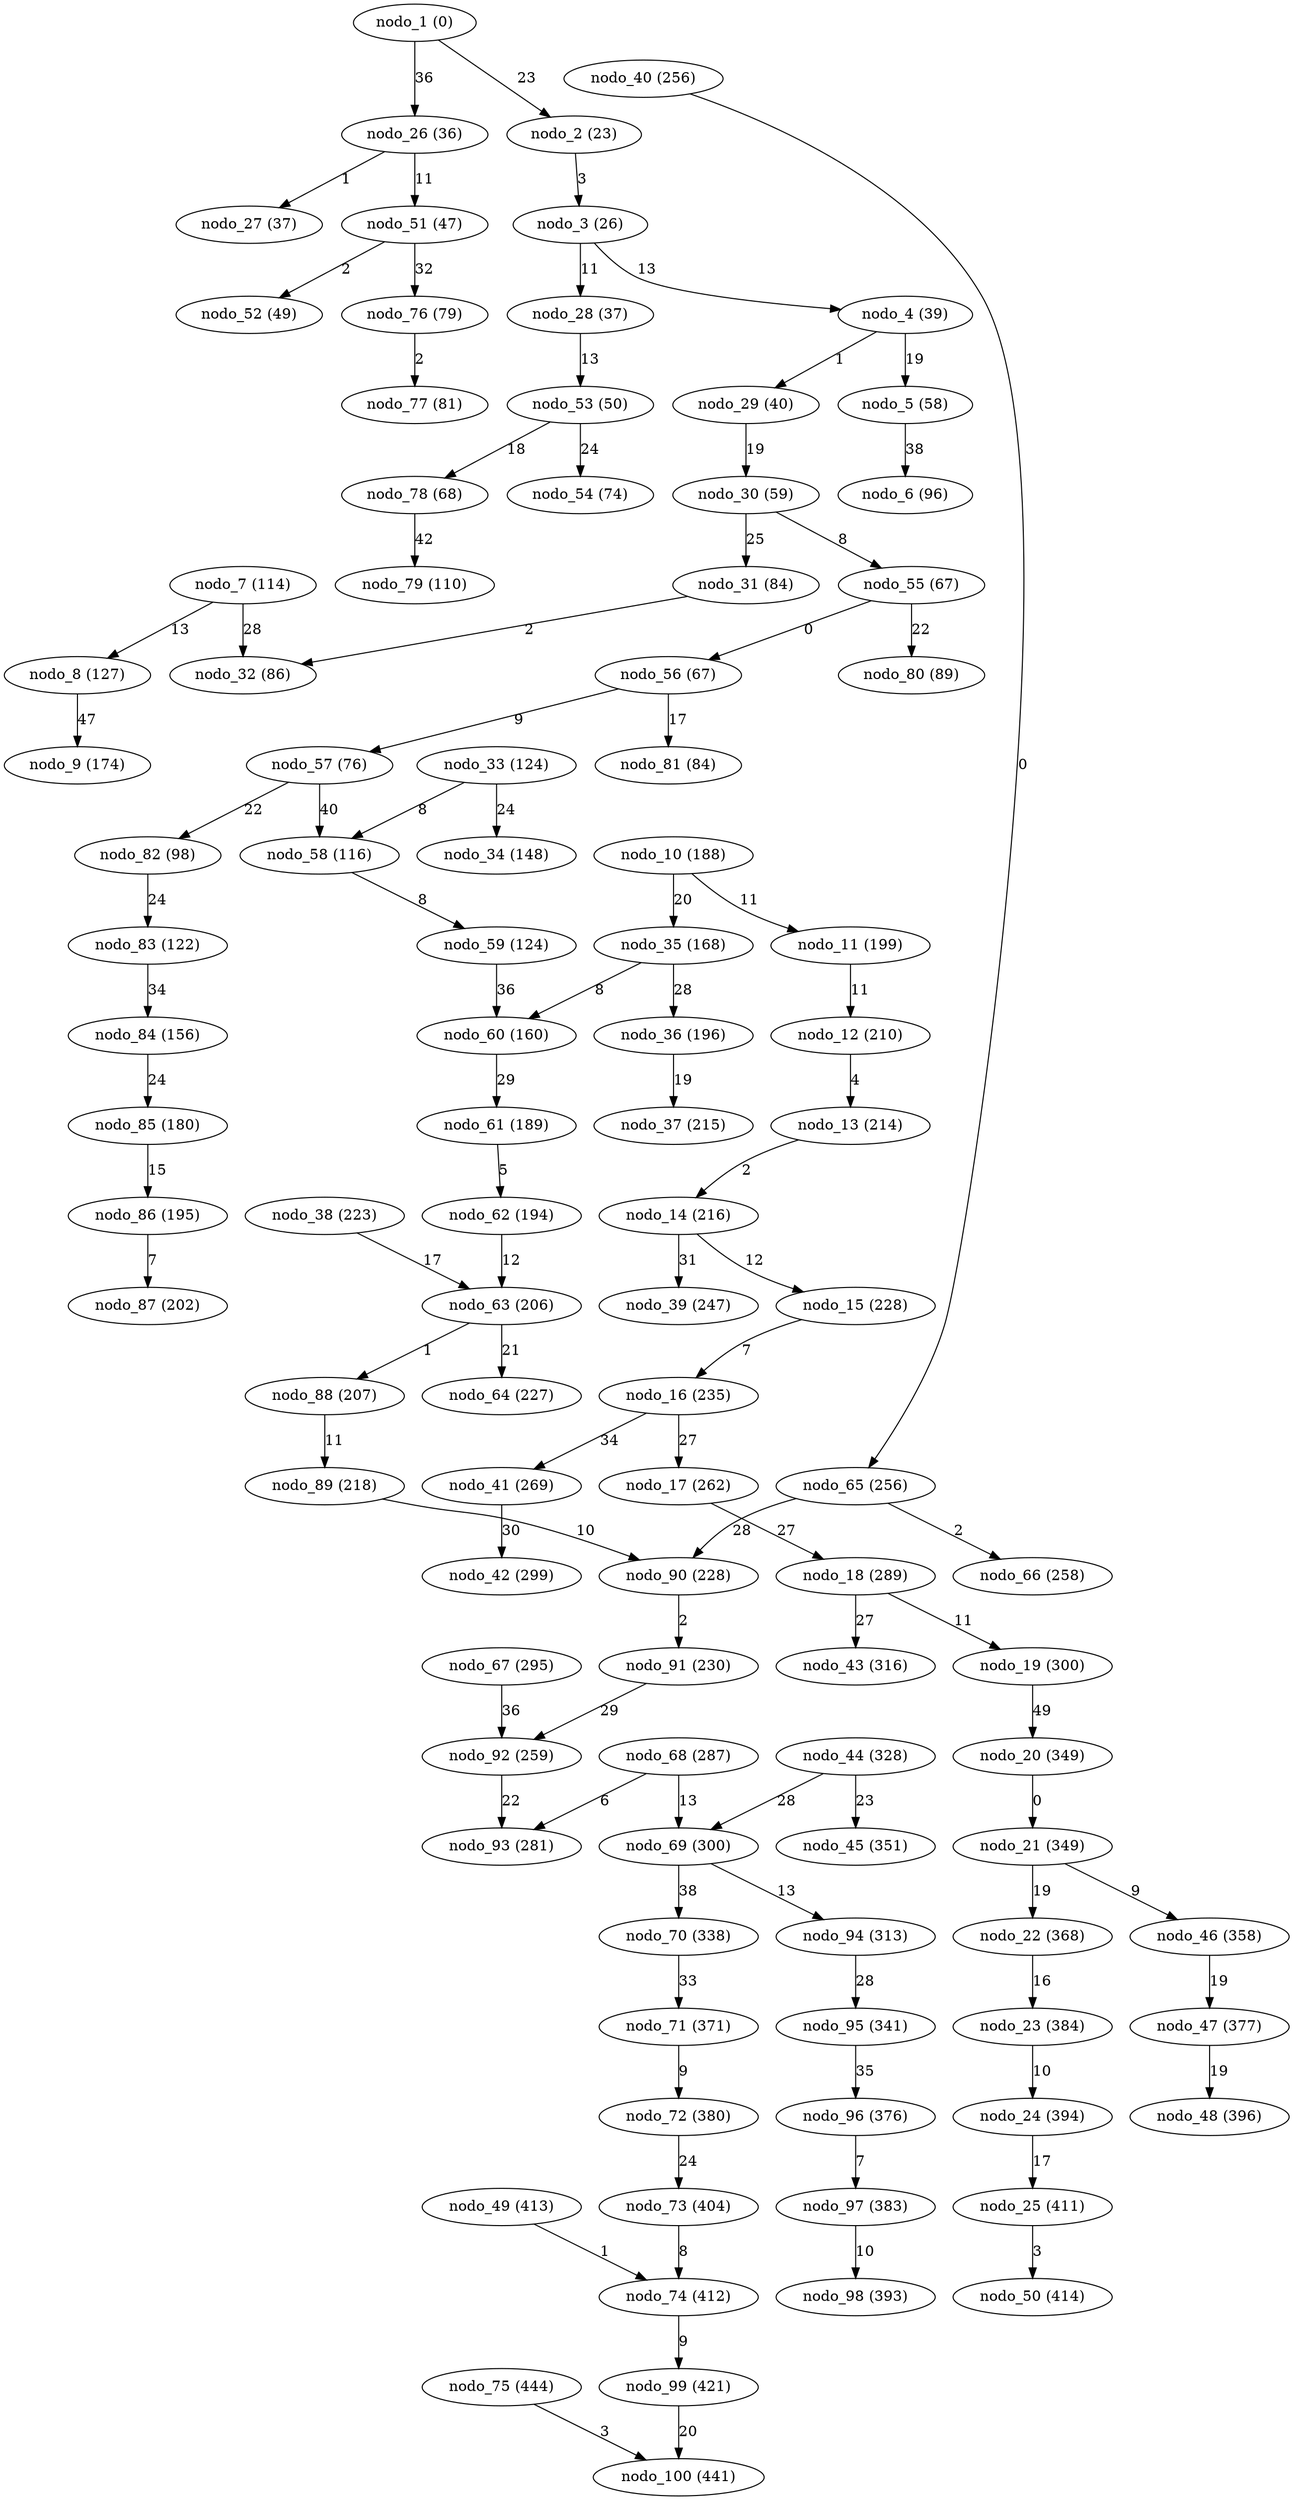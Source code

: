 digraph grafoMalla_m_25_n_4_Dijkstra__source_1 {
"nodo_1 (0)";
"nodo_2 (23)";
"nodo_3 (26)";
"nodo_4 (39)";
"nodo_5 (58)";
"nodo_6 (96)";
"nodo_7 (114)";
"nodo_8 (127)";
"nodo_9 (174)";
"nodo_10 (188)";
"nodo_11 (199)";
"nodo_12 (210)";
"nodo_13 (214)";
"nodo_14 (216)";
"nodo_15 (228)";
"nodo_16 (235)";
"nodo_17 (262)";
"nodo_18 (289)";
"nodo_19 (300)";
"nodo_20 (349)";
"nodo_21 (349)";
"nodo_22 (368)";
"nodo_23 (384)";
"nodo_24 (394)";
"nodo_25 (411)";
"nodo_26 (36)";
"nodo_27 (37)";
"nodo_28 (37)";
"nodo_29 (40)";
"nodo_30 (59)";
"nodo_31 (84)";
"nodo_32 (86)";
"nodo_33 (124)";
"nodo_34 (148)";
"nodo_35 (168)";
"nodo_36 (196)";
"nodo_37 (215)";
"nodo_38 (223)";
"nodo_39 (247)";
"nodo_40 (256)";
"nodo_41 (269)";
"nodo_42 (299)";
"nodo_43 (316)";
"nodo_44 (328)";
"nodo_45 (351)";
"nodo_46 (358)";
"nodo_47 (377)";
"nodo_48 (396)";
"nodo_49 (413)";
"nodo_50 (414)";
"nodo_51 (47)";
"nodo_52 (49)";
"nodo_53 (50)";
"nodo_54 (74)";
"nodo_55 (67)";
"nodo_56 (67)";
"nodo_57 (76)";
"nodo_58 (116)";
"nodo_59 (124)";
"nodo_60 (160)";
"nodo_61 (189)";
"nodo_62 (194)";
"nodo_63 (206)";
"nodo_64 (227)";
"nodo_65 (256)";
"nodo_66 (258)";
"nodo_67 (295)";
"nodo_68 (287)";
"nodo_69 (300)";
"nodo_70 (338)";
"nodo_71 (371)";
"nodo_72 (380)";
"nodo_73 (404)";
"nodo_74 (412)";
"nodo_75 (444)";
"nodo_76 (79)";
"nodo_77 (81)";
"nodo_78 (68)";
"nodo_79 (110)";
"nodo_80 (89)";
"nodo_81 (84)";
"nodo_82 (98)";
"nodo_83 (122)";
"nodo_84 (156)";
"nodo_85 (180)";
"nodo_86 (195)";
"nodo_87 (202)";
"nodo_88 (207)";
"nodo_89 (218)";
"nodo_90 (228)";
"nodo_91 (230)";
"nodo_92 (259)";
"nodo_93 (281)";
"nodo_94 (313)";
"nodo_95 (341)";
"nodo_96 (376)";
"nodo_97 (383)";
"nodo_98 (393)";
"nodo_99 (421)";
"nodo_100 (441)";
"nodo_1 (0)" -> "nodo_2 (23)" [label=23 weight=23];
"nodo_2 (23)" -> "nodo_3 (26)" [label=3 weight=3];
"nodo_3 (26)" -> "nodo_4 (39)" [label=13 weight=13];
"nodo_4 (39)" -> "nodo_5 (58)" [label=19 weight=19];
"nodo_5 (58)" -> "nodo_6 (96)" [label=38 weight=38];
"nodo_7 (114)" -> "nodo_32 (86)" [label=28 weight=28];
"nodo_7 (114)" -> "nodo_8 (127)" [label=13 weight=13];
"nodo_8 (127)" -> "nodo_9 (174)" [label=47 weight=47];
"nodo_10 (188)" -> "nodo_35 (168)" [label=20 weight=20];
"nodo_10 (188)" -> "nodo_11 (199)" [label=11 weight=11];
"nodo_11 (199)" -> "nodo_12 (210)" [label=11 weight=11];
"nodo_12 (210)" -> "nodo_13 (214)" [label=4 weight=4];
"nodo_13 (214)" -> "nodo_14 (216)" [label=2 weight=2];
"nodo_14 (216)" -> "nodo_15 (228)" [label=12 weight=12];
"nodo_15 (228)" -> "nodo_16 (235)" [label=7 weight=7];
"nodo_16 (235)" -> "nodo_17 (262)" [label=27 weight=27];
"nodo_17 (262)" -> "nodo_18 (289)" [label=27 weight=27];
"nodo_18 (289)" -> "nodo_19 (300)" [label=11 weight=11];
"nodo_19 (300)" -> "nodo_20 (349)" [label=49 weight=49];
"nodo_20 (349)" -> "nodo_21 (349)" [label=0 weight=0];
"nodo_21 (349)" -> "nodo_22 (368)" [label=19 weight=19];
"nodo_22 (368)" -> "nodo_23 (384)" [label=16 weight=16];
"nodo_23 (384)" -> "nodo_24 (394)" [label=10 weight=10];
"nodo_24 (394)" -> "nodo_25 (411)" [label=17 weight=17];
"nodo_1 (0)" -> "nodo_26 (36)" [label=36 weight=36];
"nodo_26 (36)" -> "nodo_27 (37)" [label=1 weight=1];
"nodo_3 (26)" -> "nodo_28 (37)" [label=11 weight=11];
"nodo_4 (39)" -> "nodo_29 (40)" [label=1 weight=1];
"nodo_29 (40)" -> "nodo_30 (59)" [label=19 weight=19];
"nodo_30 (59)" -> "nodo_31 (84)" [label=25 weight=25];
"nodo_31 (84)" -> "nodo_32 (86)" [label=2 weight=2];
"nodo_33 (124)" -> "nodo_58 (116)" [label=8 weight=8];
"nodo_33 (124)" -> "nodo_34 (148)" [label=24 weight=24];
"nodo_35 (168)" -> "nodo_60 (160)" [label=8 weight=8];
"nodo_35 (168)" -> "nodo_36 (196)" [label=28 weight=28];
"nodo_36 (196)" -> "nodo_37 (215)" [label=19 weight=19];
"nodo_38 (223)" -> "nodo_63 (206)" [label=17 weight=17];
"nodo_14 (216)" -> "nodo_39 (247)" [label=31 weight=31];
"nodo_40 (256)" -> "nodo_65 (256)" [label=0 weight=0];
"nodo_16 (235)" -> "nodo_41 (269)" [label=34 weight=34];
"nodo_41 (269)" -> "nodo_42 (299)" [label=30 weight=30];
"nodo_18 (289)" -> "nodo_43 (316)" [label=27 weight=27];
"nodo_44 (328)" -> "nodo_69 (300)" [label=28 weight=28];
"nodo_44 (328)" -> "nodo_45 (351)" [label=23 weight=23];
"nodo_21 (349)" -> "nodo_46 (358)" [label=9 weight=9];
"nodo_46 (358)" -> "nodo_47 (377)" [label=19 weight=19];
"nodo_47 (377)" -> "nodo_48 (396)" [label=19 weight=19];
"nodo_49 (413)" -> "nodo_74 (412)" [label=1 weight=1];
"nodo_25 (411)" -> "nodo_50 (414)" [label=3 weight=3];
"nodo_26 (36)" -> "nodo_51 (47)" [label=11 weight=11];
"nodo_51 (47)" -> "nodo_52 (49)" [label=2 weight=2];
"nodo_28 (37)" -> "nodo_53 (50)" [label=13 weight=13];
"nodo_53 (50)" -> "nodo_54 (74)" [label=24 weight=24];
"nodo_30 (59)" -> "nodo_55 (67)" [label=8 weight=8];
"nodo_55 (67)" -> "nodo_56 (67)" [label=0 weight=0];
"nodo_56 (67)" -> "nodo_57 (76)" [label=9 weight=9];
"nodo_57 (76)" -> "nodo_58 (116)" [label=40 weight=40];
"nodo_58 (116)" -> "nodo_59 (124)" [label=8 weight=8];
"nodo_59 (124)" -> "nodo_60 (160)" [label=36 weight=36];
"nodo_60 (160)" -> "nodo_61 (189)" [label=29 weight=29];
"nodo_61 (189)" -> "nodo_62 (194)" [label=5 weight=5];
"nodo_62 (194)" -> "nodo_63 (206)" [label=12 weight=12];
"nodo_63 (206)" -> "nodo_64 (227)" [label=21 weight=21];
"nodo_65 (256)" -> "nodo_90 (228)" [label=28 weight=28];
"nodo_65 (256)" -> "nodo_66 (258)" [label=2 weight=2];
"nodo_67 (295)" -> "nodo_92 (259)" [label=36 weight=36];
"nodo_68 (287)" -> "nodo_93 (281)" [label=6 weight=6];
"nodo_68 (287)" -> "nodo_69 (300)" [label=13 weight=13];
"nodo_69 (300)" -> "nodo_70 (338)" [label=38 weight=38];
"nodo_70 (338)" -> "nodo_71 (371)" [label=33 weight=33];
"nodo_71 (371)" -> "nodo_72 (380)" [label=9 weight=9];
"nodo_72 (380)" -> "nodo_73 (404)" [label=24 weight=24];
"nodo_73 (404)" -> "nodo_74 (412)" [label=8 weight=8];
"nodo_75 (444)" -> "nodo_100 (441)" [label=3 weight=3];
"nodo_51 (47)" -> "nodo_76 (79)" [label=32 weight=32];
"nodo_76 (79)" -> "nodo_77 (81)" [label=2 weight=2];
"nodo_53 (50)" -> "nodo_78 (68)" [label=18 weight=18];
"nodo_78 (68)" -> "nodo_79 (110)" [label=42 weight=42];
"nodo_55 (67)" -> "nodo_80 (89)" [label=22 weight=22];
"nodo_56 (67)" -> "nodo_81 (84)" [label=17 weight=17];
"nodo_57 (76)" -> "nodo_82 (98)" [label=22 weight=22];
"nodo_82 (98)" -> "nodo_83 (122)" [label=24 weight=24];
"nodo_83 (122)" -> "nodo_84 (156)" [label=34 weight=34];
"nodo_84 (156)" -> "nodo_85 (180)" [label=24 weight=24];
"nodo_85 (180)" -> "nodo_86 (195)" [label=15 weight=15];
"nodo_86 (195)" -> "nodo_87 (202)" [label=7 weight=7];
"nodo_63 (206)" -> "nodo_88 (207)" [label=1 weight=1];
"nodo_88 (207)" -> "nodo_89 (218)" [label=11 weight=11];
"nodo_89 (218)" -> "nodo_90 (228)" [label=10 weight=10];
"nodo_90 (228)" -> "nodo_91 (230)" [label=2 weight=2];
"nodo_91 (230)" -> "nodo_92 (259)" [label=29 weight=29];
"nodo_92 (259)" -> "nodo_93 (281)" [label=22 weight=22];
"nodo_69 (300)" -> "nodo_94 (313)" [label=13 weight=13];
"nodo_94 (313)" -> "nodo_95 (341)" [label=28 weight=28];
"nodo_95 (341)" -> "nodo_96 (376)" [label=35 weight=35];
"nodo_96 (376)" -> "nodo_97 (383)" [label=7 weight=7];
"nodo_97 (383)" -> "nodo_98 (393)" [label=10 weight=10];
"nodo_74 (412)" -> "nodo_99 (421)" [label=9 weight=9];
"nodo_99 (421)" -> "nodo_100 (441)" [label=20 weight=20];
}